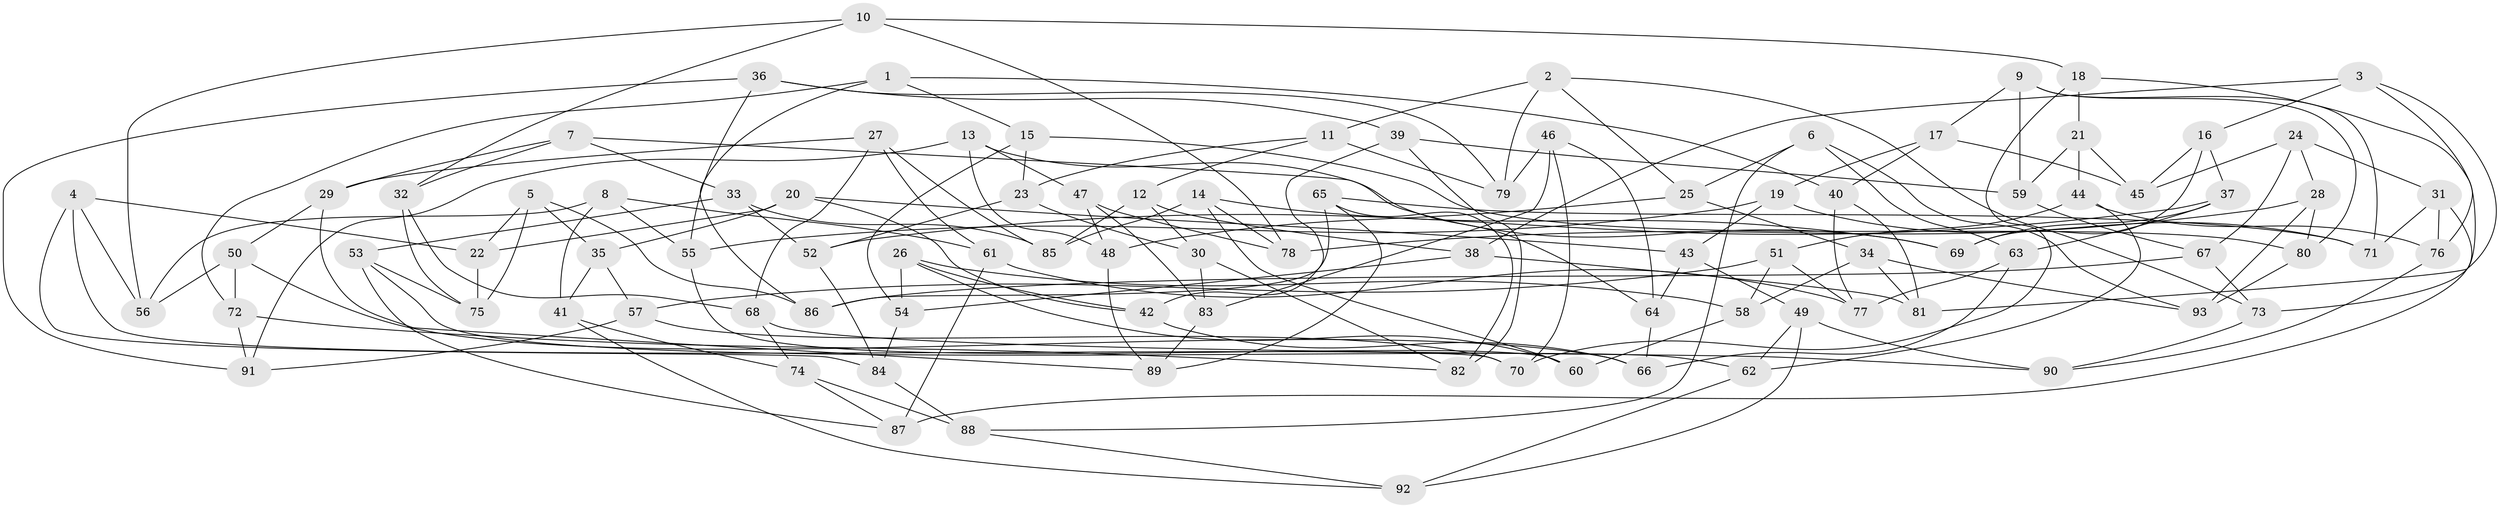 // Generated by graph-tools (version 1.1) at 2025/50/03/09/25 03:50:48]
// undirected, 93 vertices, 186 edges
graph export_dot {
graph [start="1"]
  node [color=gray90,style=filled];
  1;
  2;
  3;
  4;
  5;
  6;
  7;
  8;
  9;
  10;
  11;
  12;
  13;
  14;
  15;
  16;
  17;
  18;
  19;
  20;
  21;
  22;
  23;
  24;
  25;
  26;
  27;
  28;
  29;
  30;
  31;
  32;
  33;
  34;
  35;
  36;
  37;
  38;
  39;
  40;
  41;
  42;
  43;
  44;
  45;
  46;
  47;
  48;
  49;
  50;
  51;
  52;
  53;
  54;
  55;
  56;
  57;
  58;
  59;
  60;
  61;
  62;
  63;
  64;
  65;
  66;
  67;
  68;
  69;
  70;
  71;
  72;
  73;
  74;
  75;
  76;
  77;
  78;
  79;
  80;
  81;
  82;
  83;
  84;
  85;
  86;
  87;
  88;
  89;
  90;
  91;
  92;
  93;
  1 -- 40;
  1 -- 86;
  1 -- 72;
  1 -- 15;
  2 -- 73;
  2 -- 11;
  2 -- 79;
  2 -- 25;
  3 -- 38;
  3 -- 16;
  3 -- 81;
  3 -- 76;
  4 -- 56;
  4 -- 70;
  4 -- 84;
  4 -- 22;
  5 -- 86;
  5 -- 35;
  5 -- 22;
  5 -- 75;
  6 -- 63;
  6 -- 25;
  6 -- 93;
  6 -- 88;
  7 -- 32;
  7 -- 29;
  7 -- 33;
  7 -- 69;
  8 -- 41;
  8 -- 55;
  8 -- 61;
  8 -- 56;
  9 -- 59;
  9 -- 71;
  9 -- 80;
  9 -- 17;
  10 -- 78;
  10 -- 32;
  10 -- 18;
  10 -- 56;
  11 -- 12;
  11 -- 23;
  11 -- 79;
  12 -- 85;
  12 -- 30;
  12 -- 38;
  13 -- 64;
  13 -- 48;
  13 -- 91;
  13 -- 47;
  14 -- 78;
  14 -- 85;
  14 -- 60;
  14 -- 69;
  15 -- 54;
  15 -- 80;
  15 -- 23;
  16 -- 45;
  16 -- 69;
  16 -- 37;
  17 -- 40;
  17 -- 19;
  17 -- 45;
  18 -- 70;
  18 -- 73;
  18 -- 21;
  19 -- 43;
  19 -- 71;
  19 -- 55;
  20 -- 35;
  20 -- 43;
  20 -- 42;
  20 -- 22;
  21 -- 45;
  21 -- 59;
  21 -- 44;
  22 -- 75;
  23 -- 30;
  23 -- 52;
  24 -- 31;
  24 -- 28;
  24 -- 45;
  24 -- 67;
  25 -- 48;
  25 -- 34;
  26 -- 54;
  26 -- 60;
  26 -- 58;
  26 -- 42;
  27 -- 61;
  27 -- 68;
  27 -- 85;
  27 -- 29;
  28 -- 93;
  28 -- 80;
  28 -- 78;
  29 -- 50;
  29 -- 89;
  30 -- 83;
  30 -- 82;
  31 -- 76;
  31 -- 71;
  31 -- 87;
  32 -- 68;
  32 -- 75;
  33 -- 52;
  33 -- 85;
  33 -- 53;
  34 -- 93;
  34 -- 58;
  34 -- 81;
  35 -- 57;
  35 -- 41;
  36 -- 55;
  36 -- 39;
  36 -- 79;
  36 -- 91;
  37 -- 69;
  37 -- 52;
  37 -- 63;
  38 -- 81;
  38 -- 54;
  39 -- 82;
  39 -- 42;
  39 -- 59;
  40 -- 81;
  40 -- 77;
  41 -- 92;
  41 -- 74;
  42 -- 66;
  43 -- 49;
  43 -- 64;
  44 -- 76;
  44 -- 62;
  44 -- 51;
  46 -- 64;
  46 -- 70;
  46 -- 79;
  46 -- 83;
  47 -- 78;
  47 -- 83;
  47 -- 48;
  48 -- 89;
  49 -- 62;
  49 -- 90;
  49 -- 92;
  50 -- 72;
  50 -- 66;
  50 -- 56;
  51 -- 58;
  51 -- 77;
  51 -- 57;
  52 -- 84;
  53 -- 62;
  53 -- 87;
  53 -- 75;
  54 -- 84;
  55 -- 60;
  57 -- 70;
  57 -- 91;
  58 -- 60;
  59 -- 67;
  61 -- 77;
  61 -- 87;
  62 -- 92;
  63 -- 77;
  63 -- 66;
  64 -- 66;
  65 -- 86;
  65 -- 89;
  65 -- 71;
  65 -- 82;
  67 -- 73;
  67 -- 86;
  68 -- 90;
  68 -- 74;
  72 -- 82;
  72 -- 91;
  73 -- 90;
  74 -- 87;
  74 -- 88;
  76 -- 90;
  80 -- 93;
  83 -- 89;
  84 -- 88;
  88 -- 92;
}
